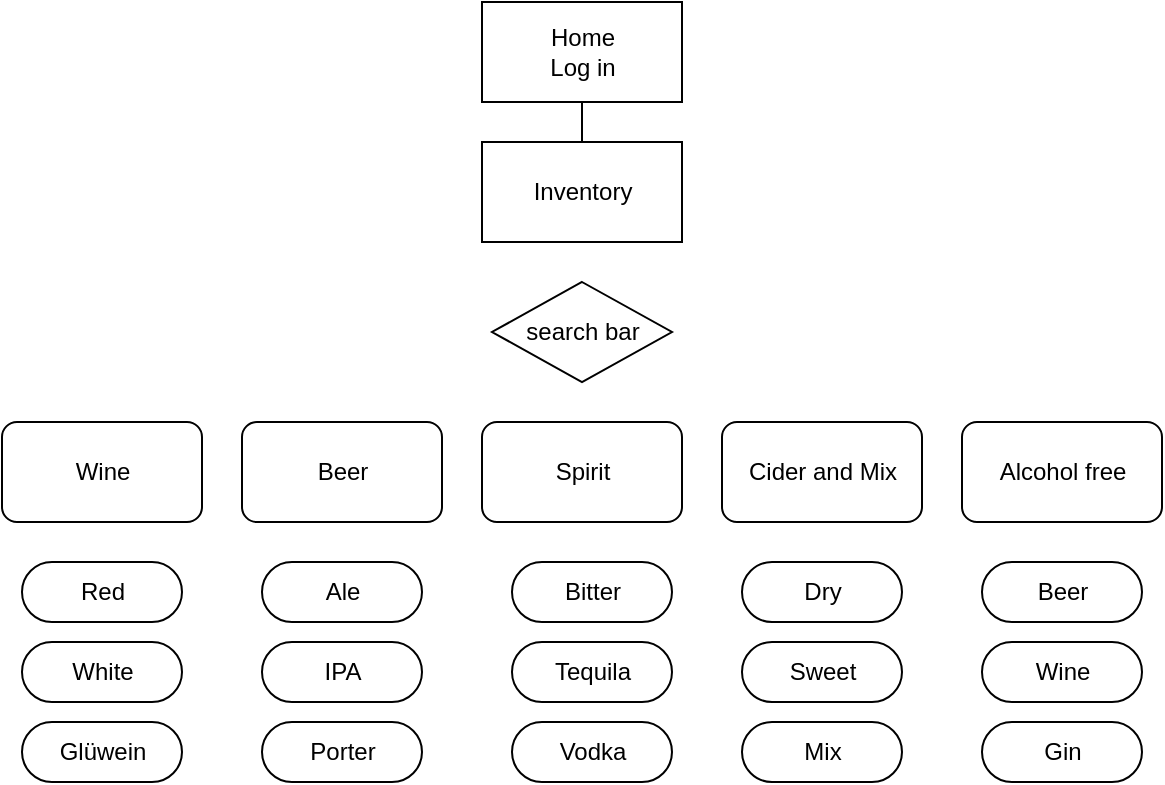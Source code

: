 <mxfile>
    <diagram id="jQa5WOLKXKOrV1zaRP4V" name="Page-1">
        <mxGraphModel dx="577" dy="907" grid="1" gridSize="10" guides="1" tooltips="1" connect="1" arrows="1" fold="1" page="1" pageScale="1" pageWidth="850" pageHeight="1100" math="0" shadow="0">
            <root>
                <mxCell id="0"/>
                <mxCell id="1" parent="0"/>
                <mxCell id="2" value="Home&lt;br&gt;Log in" style="html=1;dashed=0;whitespace=wrap;" vertex="1" parent="1">
                    <mxGeometry x="370" y="440" width="100" height="50" as="geometry"/>
                </mxCell>
                <mxCell id="4" style="edgeStyle=none;html=1;endArrow=none;endFill=0;" edge="1" parent="1" source="5" target="2">
                    <mxGeometry relative="1" as="geometry">
                        <mxPoint x="420" y="510" as="sourcePoint"/>
                    </mxGeometry>
                </mxCell>
                <mxCell id="5" value="Inventory" style="html=1;dashed=0;whitespace=wrap;" vertex="1" parent="1">
                    <mxGeometry x="370" y="510" width="100" height="50" as="geometry"/>
                </mxCell>
                <mxCell id="7" value="search bar" style="shape=rhombus;html=1;dashed=0;whitespace=wrap;perimeter=rhombusPerimeter;" vertex="1" parent="1">
                    <mxGeometry x="375" y="580" width="90" height="50" as="geometry"/>
                </mxCell>
                <mxCell id="9" value="Wine" style="html=1;dashed=0;whitespace=wrap;rounded=1;" vertex="1" parent="1">
                    <mxGeometry x="130" y="650" width="100" height="50" as="geometry"/>
                </mxCell>
                <mxCell id="10" value="Beer" style="html=1;dashed=0;whitespace=wrap;rounded=1;" vertex="1" parent="1">
                    <mxGeometry x="250" y="650" width="100" height="50" as="geometry"/>
                </mxCell>
                <mxCell id="11" value="Spirit" style="html=1;dashed=0;whitespace=wrap;rounded=1;" vertex="1" parent="1">
                    <mxGeometry x="370" y="650" width="100" height="50" as="geometry"/>
                </mxCell>
                <mxCell id="12" value="Cider and Mix" style="html=1;dashed=0;whitespace=wrap;rounded=1;" vertex="1" parent="1">
                    <mxGeometry x="490" y="650" width="100" height="50" as="geometry"/>
                </mxCell>
                <mxCell id="13" value="Alcohol free" style="html=1;dashed=0;whitespace=wrap;rounded=1;" vertex="1" parent="1">
                    <mxGeometry x="610" y="650" width="100" height="50" as="geometry"/>
                </mxCell>
                <mxCell id="18" value="Red" style="html=1;dashed=0;whitespace=wrap;shape=mxgraph.dfd.start;rounded=1;" vertex="1" parent="1">
                    <mxGeometry x="140" y="720" width="80" height="30" as="geometry"/>
                </mxCell>
                <mxCell id="19" value="White" style="html=1;dashed=0;whitespace=wrap;shape=mxgraph.dfd.start;rounded=1;" vertex="1" parent="1">
                    <mxGeometry x="140" y="760" width="80" height="30" as="geometry"/>
                </mxCell>
                <mxCell id="20" value="Glüwein" style="html=1;dashed=0;whitespace=wrap;shape=mxgraph.dfd.start;rounded=1;" vertex="1" parent="1">
                    <mxGeometry x="140" y="800" width="80" height="30" as="geometry"/>
                </mxCell>
                <mxCell id="21" value="Ale" style="html=1;dashed=0;whitespace=wrap;shape=mxgraph.dfd.start;rounded=1;" vertex="1" parent="1">
                    <mxGeometry x="260" y="720" width="80" height="30" as="geometry"/>
                </mxCell>
                <mxCell id="22" value="IPA" style="html=1;dashed=0;whitespace=wrap;shape=mxgraph.dfd.start;rounded=1;" vertex="1" parent="1">
                    <mxGeometry x="260" y="760" width="80" height="30" as="geometry"/>
                </mxCell>
                <mxCell id="23" value="Porter" style="html=1;dashed=0;whitespace=wrap;shape=mxgraph.dfd.start;rounded=1;" vertex="1" parent="1">
                    <mxGeometry x="260" y="800" width="80" height="30" as="geometry"/>
                </mxCell>
                <mxCell id="24" value="Bitter" style="html=1;dashed=0;whitespace=wrap;shape=mxgraph.dfd.start;rounded=1;" vertex="1" parent="1">
                    <mxGeometry x="385" y="720" width="80" height="30" as="geometry"/>
                </mxCell>
                <mxCell id="25" value="Tequila" style="html=1;dashed=0;whitespace=wrap;shape=mxgraph.dfd.start;rounded=1;" vertex="1" parent="1">
                    <mxGeometry x="385" y="760" width="80" height="30" as="geometry"/>
                </mxCell>
                <mxCell id="26" value="Vodka" style="html=1;dashed=0;whitespace=wrap;shape=mxgraph.dfd.start;rounded=1;" vertex="1" parent="1">
                    <mxGeometry x="385" y="800" width="80" height="30" as="geometry"/>
                </mxCell>
                <mxCell id="27" value="Dry" style="html=1;dashed=0;whitespace=wrap;shape=mxgraph.dfd.start;rounded=1;" vertex="1" parent="1">
                    <mxGeometry x="500" y="720" width="80" height="30" as="geometry"/>
                </mxCell>
                <mxCell id="28" value="Sweet" style="html=1;dashed=0;whitespace=wrap;shape=mxgraph.dfd.start;rounded=1;" vertex="1" parent="1">
                    <mxGeometry x="500" y="760" width="80" height="30" as="geometry"/>
                </mxCell>
                <mxCell id="29" value="Mix" style="html=1;dashed=0;whitespace=wrap;shape=mxgraph.dfd.start;rounded=1;" vertex="1" parent="1">
                    <mxGeometry x="500" y="800" width="80" height="30" as="geometry"/>
                </mxCell>
                <mxCell id="30" value="Beer" style="html=1;dashed=0;whitespace=wrap;shape=mxgraph.dfd.start;rounded=1;" vertex="1" parent="1">
                    <mxGeometry x="620" y="720" width="80" height="30" as="geometry"/>
                </mxCell>
                <mxCell id="31" value="Wine" style="html=1;dashed=0;whitespace=wrap;shape=mxgraph.dfd.start;rounded=1;" vertex="1" parent="1">
                    <mxGeometry x="620" y="760" width="80" height="30" as="geometry"/>
                </mxCell>
                <mxCell id="32" value="Gin" style="html=1;dashed=0;whitespace=wrap;shape=mxgraph.dfd.start;rounded=1;" vertex="1" parent="1">
                    <mxGeometry x="620" y="800" width="80" height="30" as="geometry"/>
                </mxCell>
            </root>
        </mxGraphModel>
    </diagram>
</mxfile>